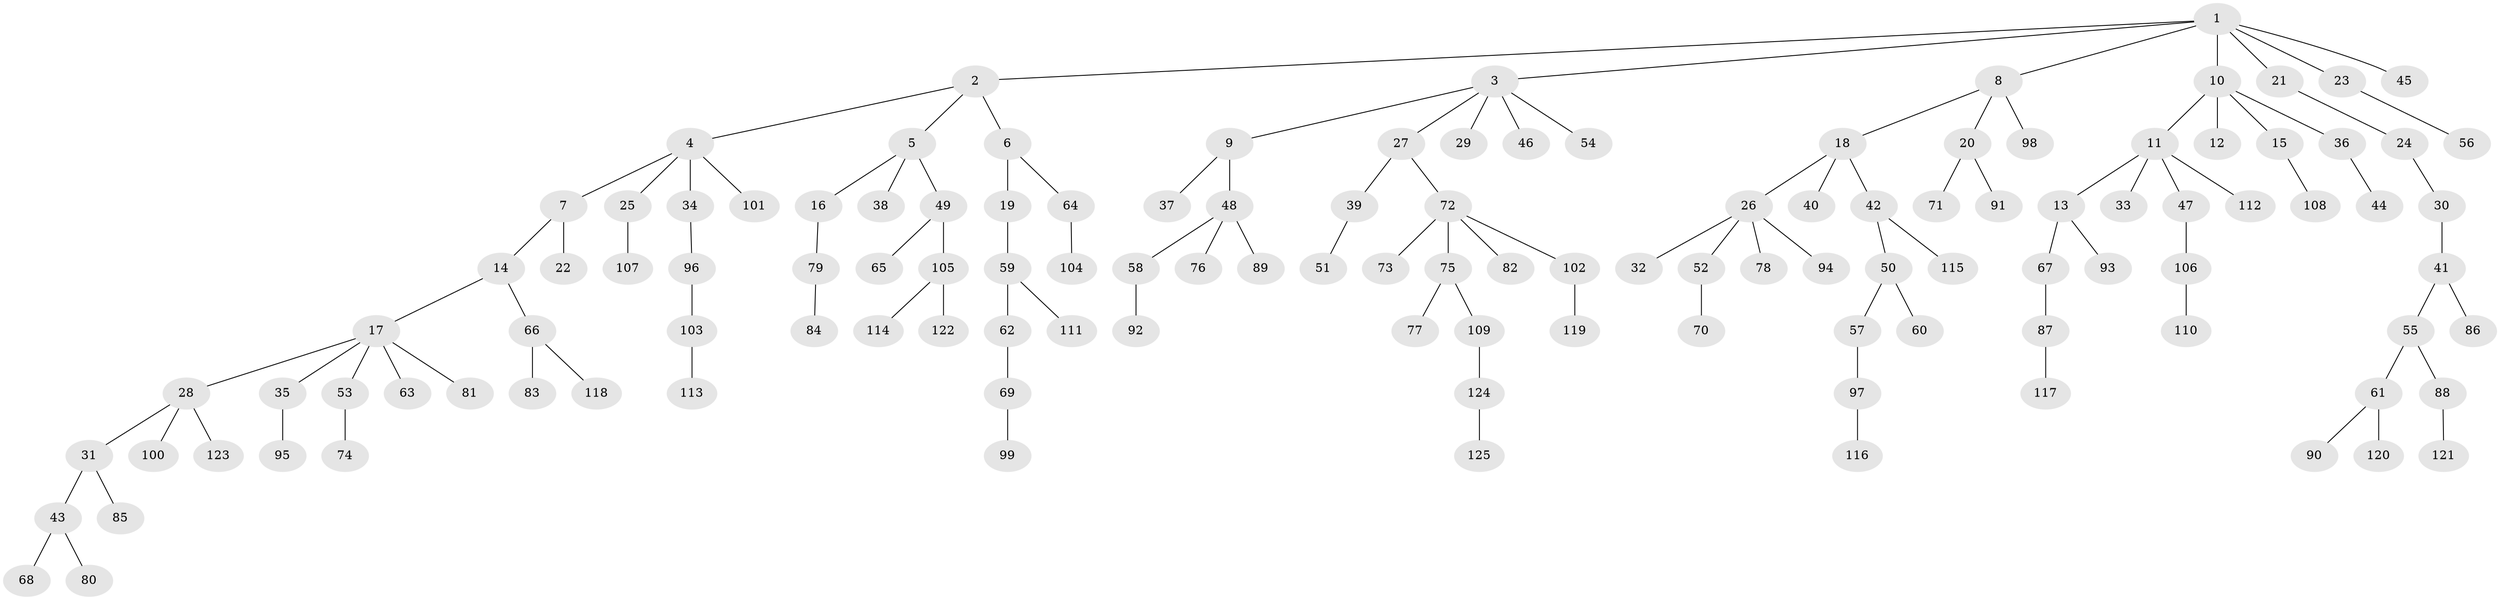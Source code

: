 // coarse degree distribution, {6: 0.011363636363636364, 4: 0.06818181818181818, 5: 0.03409090909090909, 3: 0.125, 2: 0.32954545454545453, 1: 0.4318181818181818}
// Generated by graph-tools (version 1.1) at 2025/51/03/04/25 22:51:33]
// undirected, 125 vertices, 124 edges
graph export_dot {
  node [color=gray90,style=filled];
  1;
  2;
  3;
  4;
  5;
  6;
  7;
  8;
  9;
  10;
  11;
  12;
  13;
  14;
  15;
  16;
  17;
  18;
  19;
  20;
  21;
  22;
  23;
  24;
  25;
  26;
  27;
  28;
  29;
  30;
  31;
  32;
  33;
  34;
  35;
  36;
  37;
  38;
  39;
  40;
  41;
  42;
  43;
  44;
  45;
  46;
  47;
  48;
  49;
  50;
  51;
  52;
  53;
  54;
  55;
  56;
  57;
  58;
  59;
  60;
  61;
  62;
  63;
  64;
  65;
  66;
  67;
  68;
  69;
  70;
  71;
  72;
  73;
  74;
  75;
  76;
  77;
  78;
  79;
  80;
  81;
  82;
  83;
  84;
  85;
  86;
  87;
  88;
  89;
  90;
  91;
  92;
  93;
  94;
  95;
  96;
  97;
  98;
  99;
  100;
  101;
  102;
  103;
  104;
  105;
  106;
  107;
  108;
  109;
  110;
  111;
  112;
  113;
  114;
  115;
  116;
  117;
  118;
  119;
  120;
  121;
  122;
  123;
  124;
  125;
  1 -- 2;
  1 -- 3;
  1 -- 8;
  1 -- 10;
  1 -- 21;
  1 -- 23;
  1 -- 45;
  2 -- 4;
  2 -- 5;
  2 -- 6;
  3 -- 9;
  3 -- 27;
  3 -- 29;
  3 -- 46;
  3 -- 54;
  4 -- 7;
  4 -- 25;
  4 -- 34;
  4 -- 101;
  5 -- 16;
  5 -- 38;
  5 -- 49;
  6 -- 19;
  6 -- 64;
  7 -- 14;
  7 -- 22;
  8 -- 18;
  8 -- 20;
  8 -- 98;
  9 -- 37;
  9 -- 48;
  10 -- 11;
  10 -- 12;
  10 -- 15;
  10 -- 36;
  11 -- 13;
  11 -- 33;
  11 -- 47;
  11 -- 112;
  13 -- 67;
  13 -- 93;
  14 -- 17;
  14 -- 66;
  15 -- 108;
  16 -- 79;
  17 -- 28;
  17 -- 35;
  17 -- 53;
  17 -- 63;
  17 -- 81;
  18 -- 26;
  18 -- 40;
  18 -- 42;
  19 -- 59;
  20 -- 71;
  20 -- 91;
  21 -- 24;
  23 -- 56;
  24 -- 30;
  25 -- 107;
  26 -- 32;
  26 -- 52;
  26 -- 78;
  26 -- 94;
  27 -- 39;
  27 -- 72;
  28 -- 31;
  28 -- 100;
  28 -- 123;
  30 -- 41;
  31 -- 43;
  31 -- 85;
  34 -- 96;
  35 -- 95;
  36 -- 44;
  39 -- 51;
  41 -- 55;
  41 -- 86;
  42 -- 50;
  42 -- 115;
  43 -- 68;
  43 -- 80;
  47 -- 106;
  48 -- 58;
  48 -- 76;
  48 -- 89;
  49 -- 65;
  49 -- 105;
  50 -- 57;
  50 -- 60;
  52 -- 70;
  53 -- 74;
  55 -- 61;
  55 -- 88;
  57 -- 97;
  58 -- 92;
  59 -- 62;
  59 -- 111;
  61 -- 90;
  61 -- 120;
  62 -- 69;
  64 -- 104;
  66 -- 83;
  66 -- 118;
  67 -- 87;
  69 -- 99;
  72 -- 73;
  72 -- 75;
  72 -- 82;
  72 -- 102;
  75 -- 77;
  75 -- 109;
  79 -- 84;
  87 -- 117;
  88 -- 121;
  96 -- 103;
  97 -- 116;
  102 -- 119;
  103 -- 113;
  105 -- 114;
  105 -- 122;
  106 -- 110;
  109 -- 124;
  124 -- 125;
}
